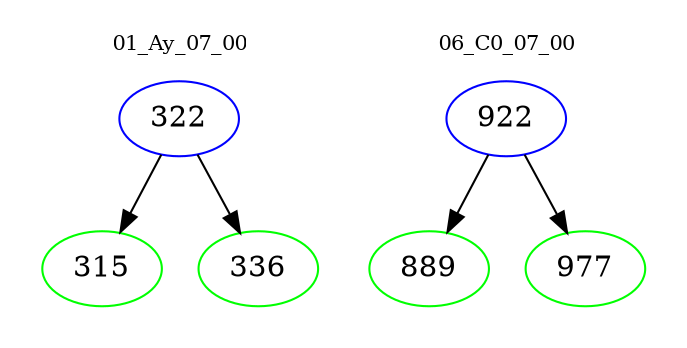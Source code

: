 digraph{
subgraph cluster_0 {
color = white
label = "01_Ay_07_00";
fontsize=10;
T0_322 [label="322", color="blue"]
T0_322 -> T0_315 [color="black"]
T0_315 [label="315", color="green"]
T0_322 -> T0_336 [color="black"]
T0_336 [label="336", color="green"]
}
subgraph cluster_1 {
color = white
label = "06_C0_07_00";
fontsize=10;
T1_922 [label="922", color="blue"]
T1_922 -> T1_889 [color="black"]
T1_889 [label="889", color="green"]
T1_922 -> T1_977 [color="black"]
T1_977 [label="977", color="green"]
}
}
